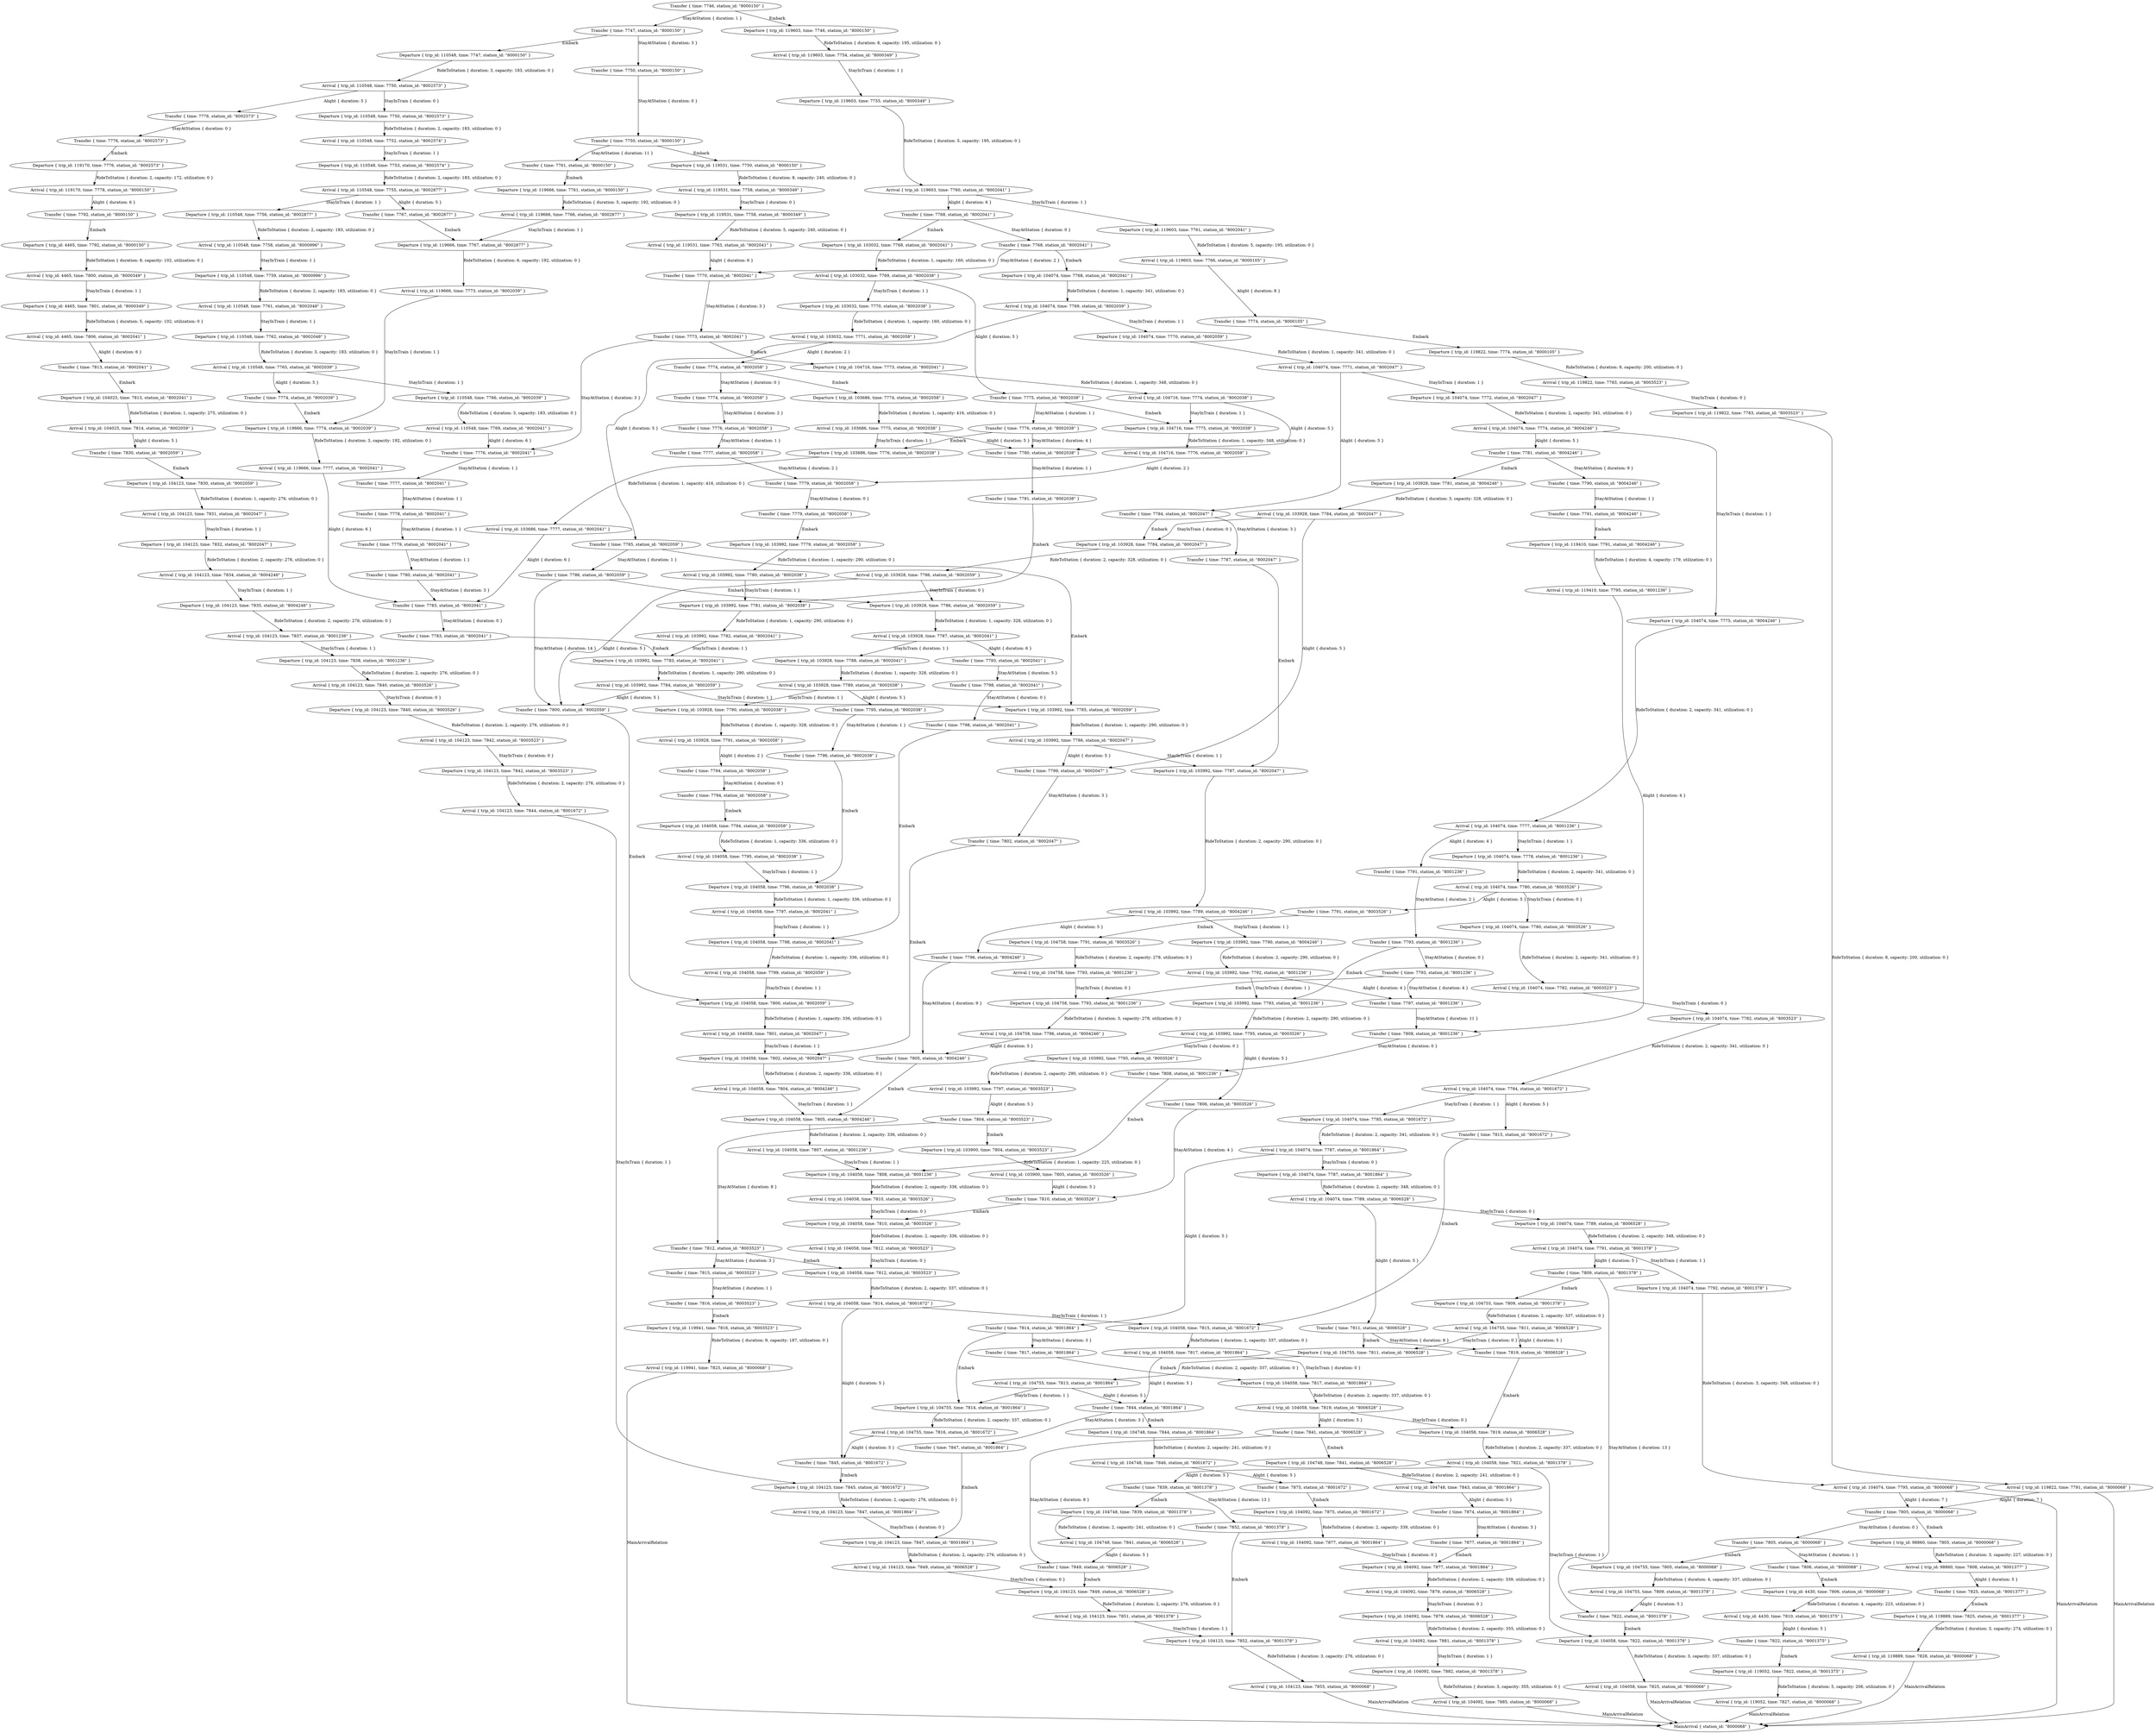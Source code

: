 digraph {
    0 [ label = "Arrival { trip_id: 104074, time: 7771, station_id: \"8002047\" }" ]
    1 [ label = "Departure { trip_id: 104074, time: 7770, station_id: \"8002059\" }" ]
    2 [ label = "Arrival { trip_id: 119531, time: 7763, station_id: \"8002041\" }" ]
    3 [ label = "Departure { trip_id: 119531, time: 7758, station_id: \"8000349\" }" ]
    4 [ label = "Arrival { trip_id: 103686, time: 7777, station_id: \"8002041\" }" ]
    5 [ label = "Departure { trip_id: 103686, time: 7776, station_id: \"8002038\" }" ]
    6 [ label = "Arrival { trip_id: 104074, time: 7769, station_id: \"8002059\" }" ]
    7 [ label = "Departure { trip_id: 104074, time: 7768, station_id: \"8002041\" }" ]
    8 [ label = "Arrival { trip_id: 103992, time: 7789, station_id: \"8004246\" }" ]
    9 [ label = "Departure { trip_id: 103992, time: 7787, station_id: \"8002047\" }" ]
    10 [ label = "Arrival { trip_id: 104074, time: 7777, station_id: \"8001236\" }" ]
    11 [ label = "Departure { trip_id: 104074, time: 7775, station_id: \"8004246\" }" ]
    12 [ label = "Arrival { trip_id: 119666, time: 7777, station_id: \"8002041\" }" ]
    13 [ label = "Departure { trip_id: 119666, time: 7774, station_id: \"8002039\" }" ]
    14 [ label = "Arrival { trip_id: 110548, time: 7750, station_id: \"8002573\" }" ]
    15 [ label = "Departure { trip_id: 110548, time: 7747, station_id: \"8000150\" }" ]
    16 [ label = "Arrival { trip_id: 104058, time: 7810, station_id: \"8003526\" }" ]
    17 [ label = "Departure { trip_id: 104058, time: 7808, station_id: \"8001236\" }" ]
    18 [ label = "Arrival { trip_id: 103928, time: 7787, station_id: \"8002041\" }" ]
    19 [ label = "Departure { trip_id: 103928, time: 7786, station_id: \"8002059\" }" ]
    20 [ label = "Arrival { trip_id: 103992, time: 7786, station_id: \"8002047\" }" ]
    21 [ label = "Departure { trip_id: 103992, time: 7785, station_id: \"8002059\" }" ]
    22 [ label = "Arrival { trip_id: 104758, time: 7793, station_id: \"8001236\" }" ]
    23 [ label = "Departure { trip_id: 104758, time: 7791, station_id: \"8003526\" }" ]
    24 [ label = "Arrival { trip_id: 119666, time: 7773, station_id: \"8002039\" }" ]
    25 [ label = "Departure { trip_id: 119666, time: 7767, station_id: \"8002877\" }" ]
    26 [ label = "Arrival { trip_id: 104074, time: 7784, station_id: \"8001672\" }" ]
    27 [ label = "Departure { trip_id: 104074, time: 7782, station_id: \"8003523\" }" ]
    28 [ label = "Arrival { trip_id: 104123, time: 7851, station_id: \"8001378\" }" ]
    29 [ label = "Departure { trip_id: 104123, time: 7849, station_id: \"8006528\" }" ]
    30 [ label = "Arrival { trip_id: 104058, time: 7799, station_id: \"8002059\" }" ]
    31 [ label = "Departure { trip_id: 104058, time: 7798, station_id: \"8002041\" }" ]
    32 [ label = "Arrival { trip_id: 104123, time: 7842, station_id: \"8003523\" }" ]
    33 [ label = "Departure { trip_id: 104123, time: 7840, station_id: \"8003526\" }" ]
    34 [ label = "Arrival { trip_id: 104123, time: 7844, station_id: \"8001672\" }" ]
    35 [ label = "Departure { trip_id: 104123, time: 7842, station_id: \"8003523\" }" ]
    36 [ label = "Arrival { trip_id: 104755, time: 7811, station_id: \"8006528\" }" ]
    37 [ label = "Departure { trip_id: 104755, time: 7809, station_id: \"8001378\" }" ]
    38 [ label = "Arrival { trip_id: 103928, time: 7789, station_id: \"8002038\" }" ]
    39 [ label = "Departure { trip_id: 103928, time: 7788, station_id: \"8002041\" }" ]
    40 [ label = "Arrival { trip_id: 104074, time: 7774, station_id: \"8004246\" }" ]
    41 [ label = "Departure { trip_id: 104074, time: 7772, station_id: \"8002047\" }" ]
    42 [ label = "Arrival { trip_id: 119666, time: 7766, station_id: \"8002877\" }" ]
    43 [ label = "Departure { trip_id: 119666, time: 7761, station_id: \"8000150\" }" ]
    44 [ label = "Arrival { trip_id: 104716, time: 7774, station_id: \"8002038\" }" ]
    45 [ label = "Departure { trip_id: 104716, time: 7773, station_id: \"8002041\" }" ]
    46 [ label = "Arrival { trip_id: 104058, time: 7795, station_id: \"8002038\" }" ]
    47 [ label = "Departure { trip_id: 104058, time: 7794, station_id: \"8002058\" }" ]
    48 [ label = "Arrival { trip_id: 104748, time: 7843, station_id: \"8001864\" }" ]
    49 [ label = "Departure { trip_id: 104748, time: 7841, station_id: \"8006528\" }" ]
    50 [ label = "Arrival { trip_id: 103928, time: 7784, station_id: \"8002047\" }" ]
    51 [ label = "Departure { trip_id: 103928, time: 7781, station_id: \"8004246\" }" ]
    52 [ label = "Arrival { trip_id: 104748, time: 7846, station_id: \"8001672\" }" ]
    53 [ label = "Departure { trip_id: 104748, time: 7844, station_id: \"8001864\" }" ]
    54 [ label = "Arrival { trip_id: 104123, time: 7834, station_id: \"8004246\" }" ]
    55 [ label = "Departure { trip_id: 104123, time: 7832, station_id: \"8002047\" }" ]
    56 [ label = "Arrival { trip_id: 103992, time: 7784, station_id: \"8002059\" }" ]
    57 [ label = "Departure { trip_id: 103992, time: 7783, station_id: \"8002041\" }" ]
    58 [ label = "Arrival { trip_id: 119889, time: 7828, station_id: \"8000068\" }" ]
    59 [ label = "Departure { trip_id: 119889, time: 7825, station_id: \"8001377\" }" ]
    60 [ label = "Arrival { trip_id: 104074, time: 7780, station_id: \"8003526\" }" ]
    61 [ label = "Departure { trip_id: 104074, time: 7778, station_id: \"8001236\" }" ]
    62 [ label = "Arrival { trip_id: 103992, time: 7782, station_id: \"8002041\" }" ]
    63 [ label = "Departure { trip_id: 103992, time: 7781, station_id: \"8002038\" }" ]
    64 [ label = "Arrival { trip_id: 104123, time: 7831, station_id: \"8002047\" }" ]
    65 [ label = "Departure { trip_id: 104123, time: 7830, station_id: \"8002059\" }" ]
    66 [ label = "Arrival { trip_id: 104058, time: 7812, station_id: \"8003523\" }" ]
    67 [ label = "Departure { trip_id: 104058, time: 7810, station_id: \"8003526\" }" ]
    68 [ label = "Arrival { trip_id: 104058, time: 7801, station_id: \"8002047\" }" ]
    69 [ label = "Departure { trip_id: 104058, time: 7800, station_id: \"8002059\" }" ]
    70 [ label = "Arrival { trip_id: 104074, time: 7787, station_id: \"8001864\" }" ]
    71 [ label = "Departure { trip_id: 104074, time: 7785, station_id: \"8001672\" }" ]
    72 [ label = "Arrival { trip_id: 104758, time: 7796, station_id: \"8004246\" }" ]
    73 [ label = "Departure { trip_id: 104758, time: 7793, station_id: \"8001236\" }" ]
    74 [ label = "Arrival { trip_id: 103900, time: 7805, station_id: \"8003526\" }" ]
    75 [ label = "Departure { trip_id: 103900, time: 7804, station_id: \"8003523\" }" ]
    76 [ label = "Arrival { trip_id: 4465, time: 7800, station_id: \"8000349\" }" ]
    77 [ label = "Departure { trip_id: 4465, time: 7792, station_id: \"8000150\" }" ]
    78 [ label = "Arrival { trip_id: 104755, time: 7809, station_id: \"8001378\" }" ]
    79 [ label = "Departure { trip_id: 104755, time: 7805, station_id: \"8000068\" }" ]
    80 [ label = "Arrival { trip_id: 104123, time: 7847, station_id: \"8001864\" }" ]
    81 [ label = "Departure { trip_id: 104123, time: 7845, station_id: \"8001672\" }" ]
    82 [ label = "Arrival { trip_id: 103032, time: 7771, station_id: \"8002058\" }" ]
    83 [ label = "Departure { trip_id: 103032, time: 7770, station_id: \"8002038\" }" ]
    84 [ label = "Arrival { trip_id: 104074, time: 7789, station_id: \"8006528\" }" ]
    85 [ label = "Departure { trip_id: 104074, time: 7787, station_id: \"8001864\" }" ]
    86 [ label = "Arrival { trip_id: 110548, time: 7769, station_id: \"8002041\" }" ]
    87 [ label = "Departure { trip_id: 110548, time: 7766, station_id: \"8002039\" }" ]
    88 [ label = "Arrival { trip_id: 104123, time: 7855, station_id: \"8000068\" }" ]
    89 [ label = "Departure { trip_id: 104123, time: 7852, station_id: \"8001378\" }" ]
    90 [ label = "Arrival { trip_id: 104058, time: 7821, station_id: \"8001378\" }" ]
    91 [ label = "Departure { trip_id: 104058, time: 7819, station_id: \"8006528\" }" ]
    92 [ label = "Arrival { trip_id: 4430, time: 7810, station_id: \"8001375\" }" ]
    93 [ label = "Departure { trip_id: 4430, time: 7806, station_id: \"8000068\" }" ]
    94 [ label = "Arrival { trip_id: 104123, time: 7837, station_id: \"8001236\" }" ]
    95 [ label = "Departure { trip_id: 104123, time: 7835, station_id: \"8004246\" }" ]
    96 [ label = "Arrival { trip_id: 110548, time: 7758, station_id: \"8000996\" }" ]
    97 [ label = "Departure { trip_id: 110548, time: 7756, station_id: \"8002877\" }" ]
    98 [ label = "Arrival { trip_id: 119941, time: 7825, station_id: \"8000068\" }" ]
    99 [ label = "Departure { trip_id: 119941, time: 7816, station_id: \"8003523\" }" ]
    100 [ label = "Arrival { trip_id: 119531, time: 7758, station_id: \"8000349\" }" ]
    101 [ label = "Departure { trip_id: 119531, time: 7750, station_id: \"8000150\" }" ]
    102 [ label = "Arrival { trip_id: 104058, time: 7825, station_id: \"8000068\" }" ]
    103 [ label = "Departure { trip_id: 104058, time: 7822, station_id: \"8001378\" }" ]
    104 [ label = "Arrival { trip_id: 104025, time: 7814, station_id: \"8002059\" }" ]
    105 [ label = "Departure { trip_id: 104025, time: 7813, station_id: \"8002041\" }" ]
    106 [ label = "Arrival { trip_id: 103928, time: 7791, station_id: \"8002058\" }" ]
    107 [ label = "Departure { trip_id: 103928, time: 7790, station_id: \"8002038\" }" ]
    108 [ label = "Arrival { trip_id: 119603, time: 7754, station_id: \"8000349\" }" ]
    109 [ label = "Departure { trip_id: 119603, time: 7746, station_id: \"8000150\" }" ]
    110 [ label = "Arrival { trip_id: 119410, time: 7795, station_id: \"8001236\" }" ]
    111 [ label = "Departure { trip_id: 119410, time: 7791, station_id: \"8004246\" }" ]
    112 [ label = "Arrival { trip_id: 98860, time: 7808, station_id: \"8001377\" }" ]
    113 [ label = "Departure { trip_id: 98860, time: 7805, station_id: \"8000068\" }" ]
    114 [ label = "Arrival { trip_id: 119822, time: 7791, station_id: \"8000068\" }" ]
    115 [ label = "Departure { trip_id: 119822, time: 7783, station_id: \"8003523\" }" ]
    116 [ label = "Arrival { trip_id: 104755, time: 7816, station_id: \"8001672\" }" ]
    117 [ label = "Departure { trip_id: 104755, time: 7814, station_id: \"8001864\" }" ]
    118 [ label = "Arrival { trip_id: 104058, time: 7807, station_id: \"8001236\" }" ]
    119 [ label = "Departure { trip_id: 104058, time: 7805, station_id: \"8004246\" }" ]
    120 [ label = "Arrival { trip_id: 103992, time: 7795, station_id: \"8003526\" }" ]
    121 [ label = "Departure { trip_id: 103992, time: 7793, station_id: \"8001236\" }" ]
    122 [ label = "Arrival { trip_id: 103992, time: 7792, station_id: \"8001236\" }" ]
    123 [ label = "Departure { trip_id: 103992, time: 7790, station_id: \"8004246\" }" ]
    124 [ label = "Arrival { trip_id: 103686, time: 7775, station_id: \"8002038\" }" ]
    125 [ label = "Departure { trip_id: 103686, time: 7774, station_id: \"8002058\" }" ]
    126 [ label = "Arrival { trip_id: 104074, time: 7795, station_id: \"8000068\" }" ]
    127 [ label = "Departure { trip_id: 104074, time: 7792, station_id: \"8001378\" }" ]
    128 [ label = "Arrival { trip_id: 119603, time: 7760, station_id: \"8002041\" }" ]
    129 [ label = "Departure { trip_id: 119603, time: 7755, station_id: \"8000349\" }" ]
    130 [ label = "Arrival { trip_id: 104123, time: 7849, station_id: \"8006528\" }" ]
    131 [ label = "Departure { trip_id: 104123, time: 7847, station_id: \"8001864\" }" ]
    132 [ label = "Arrival { trip_id: 103928, time: 7786, station_id: \"8002059\" }" ]
    133 [ label = "Departure { trip_id: 103928, time: 7784, station_id: \"8002047\" }" ]
    134 [ label = "Arrival { trip_id: 104074, time: 7791, station_id: \"8001378\" }" ]
    135 [ label = "Departure { trip_id: 104074, time: 7789, station_id: \"8006528\" }" ]
    136 [ label = "Arrival { trip_id: 110548, time: 7761, station_id: \"8002048\" }" ]
    137 [ label = "Departure { trip_id: 110548, time: 7759, station_id: \"8000996\" }" ]
    138 [ label = "Arrival { trip_id: 104092, time: 7879, station_id: \"8006528\" }" ]
    139 [ label = "Departure { trip_id: 104092, time: 7877, station_id: \"8001864\" }" ]
    140 [ label = "Arrival { trip_id: 110548, time: 7755, station_id: \"8002877\" }" ]
    141 [ label = "Departure { trip_id: 110548, time: 7753, station_id: \"8002574\" }" ]
    142 [ label = "Arrival { trip_id: 104123, time: 7840, station_id: \"8003526\" }" ]
    143 [ label = "Departure { trip_id: 104123, time: 7838, station_id: \"8001236\" }" ]
    144 [ label = "Arrival { trip_id: 104748, time: 7841, station_id: \"8006528\" }" ]
    145 [ label = "Departure { trip_id: 104748, time: 7839, station_id: \"8001378\" }" ]
    146 [ label = "Arrival { trip_id: 119052, time: 7827, station_id: \"8000068\" }" ]
    147 [ label = "Departure { trip_id: 119052, time: 7822, station_id: \"8001375\" }" ]
    148 [ label = "Arrival { trip_id: 119822, time: 7783, station_id: \"8003523\" }" ]
    149 [ label = "Departure { trip_id: 119822, time: 7774, station_id: \"8000105\" }" ]
    150 [ label = "Arrival { trip_id: 104092, time: 7885, station_id: \"8000068\" }" ]
    151 [ label = "Departure { trip_id: 104092, time: 7882, station_id: \"8001378\" }" ]
    152 [ label = "Arrival { trip_id: 104074, time: 7782, station_id: \"8003523\" }" ]
    153 [ label = "Departure { trip_id: 104074, time: 7780, station_id: \"8003526\" }" ]
    154 [ label = "Arrival { trip_id: 103992, time: 7797, station_id: \"8003523\" }" ]
    155 [ label = "Departure { trip_id: 103992, time: 7795, station_id: \"8003526\" }" ]
    156 [ label = "Arrival { trip_id: 104058, time: 7817, station_id: \"8001864\" }" ]
    157 [ label = "Departure { trip_id: 104058, time: 7815, station_id: \"8001672\" }" ]
    158 [ label = "Arrival { trip_id: 104755, time: 7813, station_id: \"8001864\" }" ]
    159 [ label = "Departure { trip_id: 104755, time: 7811, station_id: \"8006528\" }" ]
    160 [ label = "Arrival { trip_id: 104716, time: 7776, station_id: \"8002058\" }" ]
    161 [ label = "Departure { trip_id: 104716, time: 7775, station_id: \"8002038\" }" ]
    162 [ label = "Arrival { trip_id: 119170, time: 7778, station_id: \"8000150\" }" ]
    163 [ label = "Departure { trip_id: 119170, time: 7776, station_id: \"8002573\" }" ]
    164 [ label = "Arrival { trip_id: 104058, time: 7814, station_id: \"8001672\" }" ]
    165 [ label = "Departure { trip_id: 104058, time: 7812, station_id: \"8003523\" }" ]
    166 [ label = "Arrival { trip_id: 119603, time: 7766, station_id: \"8000105\" }" ]
    167 [ label = "Departure { trip_id: 119603, time: 7761, station_id: \"8002041\" }" ]
    168 [ label = "Arrival { trip_id: 104092, time: 7881, station_id: \"8001378\" }" ]
    169 [ label = "Departure { trip_id: 104092, time: 7879, station_id: \"8006528\" }" ]
    170 [ label = "Arrival { trip_id: 110548, time: 7752, station_id: \"8002574\" }" ]
    171 [ label = "Departure { trip_id: 110548, time: 7750, station_id: \"8002573\" }" ]
    172 [ label = "Arrival { trip_id: 104058, time: 7819, station_id: \"8006528\" }" ]
    173 [ label = "Departure { trip_id: 104058, time: 7817, station_id: \"8001864\" }" ]
    174 [ label = "Arrival { trip_id: 110548, time: 7765, station_id: \"8002039\" }" ]
    175 [ label = "Departure { trip_id: 110548, time: 7762, station_id: \"8002048\" }" ]
    176 [ label = "Arrival { trip_id: 103992, time: 7780, station_id: \"8002038\" }" ]
    177 [ label = "Departure { trip_id: 103992, time: 7779, station_id: \"8002058\" }" ]
    178 [ label = "Arrival { trip_id: 4465, time: 7806, station_id: \"8002041\" }" ]
    179 [ label = "Departure { trip_id: 4465, time: 7801, station_id: \"8000349\" }" ]
    180 [ label = "Arrival { trip_id: 104092, time: 7877, station_id: \"8001864\" }" ]
    181 [ label = "Departure { trip_id: 104092, time: 7875, station_id: \"8001672\" }" ]
    182 [ label = "Arrival { trip_id: 104058, time: 7797, station_id: \"8002041\" }" ]
    183 [ label = "Departure { trip_id: 104058, time: 7796, station_id: \"8002038\" }" ]
    184 [ label = "Arrival { trip_id: 104058, time: 7804, station_id: \"8004246\" }" ]
    185 [ label = "Departure { trip_id: 104058, time: 7802, station_id: \"8002047\" }" ]
    186 [ label = "Arrival { trip_id: 103032, time: 7769, station_id: \"8002038\" }" ]
    187 [ label = "Departure { trip_id: 103032, time: 7768, station_id: \"8002041\" }" ]
    188 [ label = "Transfer { time: 7805, station_id: \"8004246\" }" ]
    189 [ label = "Transfer { time: 7790, station_id: \"8004246\" }" ]
    190 [ label = "Transfer { time: 7796, station_id: \"8004246\" }" ]
    191 [ label = "Transfer { time: 7781, station_id: \"8004246\" }" ]
    192 [ label = "Transfer { time: 7791, station_id: \"8004246\" }" ]
    193 [ label = "Transfer { time: 7779, station_id: \"8002041\" }" ]
    194 [ label = "Transfer { time: 7768, station_id: \"8002041\" }" ]
    195 [ label = "Transfer { time: 7778, station_id: \"8002041\" }" ]
    196 [ label = "Transfer { time: 7798, station_id: \"8002041\" }" ]
    197 [ label = "Transfer { time: 7793, station_id: \"8002041\" }" ]
    198 [ label = "Transfer { time: 7768, station_id: \"8002041\" }" ]
    199 [ label = "Transfer { time: 7776, station_id: \"8002041\" }" ]
    200 [ label = "Transfer { time: 7780, station_id: \"8002041\" }" ]
    201 [ label = "Transfer { time: 7783, station_id: \"8002041\" }" ]
    202 [ label = "Transfer { time: 7777, station_id: \"8002041\" }" ]
    203 [ label = "Transfer { time: 7773, station_id: \"8002041\" }" ]
    204 [ label = "Transfer { time: 7770, station_id: \"8002041\" }" ]
    205 [ label = "Transfer { time: 7813, station_id: \"8002041\" }" ]
    206 [ label = "Transfer { time: 7783, station_id: \"8002041\" }" ]
    207 [ label = "Transfer { time: 7798, station_id: \"8002041\" }" ]
    208 [ label = "Transfer { time: 7794, station_id: \"8002058\" }" ]
    209 [ label = "Transfer { time: 7774, station_id: \"8002058\" }" ]
    210 [ label = "Transfer { time: 7777, station_id: \"8002058\" }" ]
    211 [ label = "Transfer { time: 7774, station_id: \"8002058\" }" ]
    212 [ label = "Transfer { time: 7776, station_id: \"8002058\" }" ]
    213 [ label = "Transfer { time: 7779, station_id: \"8002058\" }" ]
    214 [ label = "Transfer { time: 7794, station_id: \"8002058\" }" ]
    215 [ label = "Transfer { time: 7779, station_id: \"8002058\" }" ]
    216 [ label = "Transfer { time: 7877, station_id: \"8001864\" }" ]
    217 [ label = "Transfer { time: 7874, station_id: \"8001864\" }" ]
    218 [ label = "Transfer { time: 7817, station_id: \"8001864\" }" ]
    219 [ label = "Transfer { time: 7814, station_id: \"8001864\" }" ]
    220 [ label = "Transfer { time: 7847, station_id: \"8001864\" }" ]
    221 [ label = "Transfer { time: 7844, station_id: \"8001864\" }" ]
    222 [ label = "Transfer { time: 7793, station_id: \"8001236\" }" ]
    223 [ label = "Transfer { time: 7791, station_id: \"8001236\" }" ]
    224 [ label = "Transfer { time: 7808, station_id: \"8001236\" }" ]
    225 [ label = "Transfer { time: 7808, station_id: \"8001236\" }" ]
    226 [ label = "Transfer { time: 7793, station_id: \"8001236\" }" ]
    227 [ label = "Transfer { time: 7797, station_id: \"8001236\" }" ]
    228 [ label = "Transfer { time: 7822, station_id: \"8001375\" }" ]
    229 [ label = "Transfer { time: 7796, station_id: \"8002038\" }" ]
    230 [ label = "Transfer { time: 7781, station_id: \"8002038\" }" ]
    231 [ label = "Transfer { time: 7795, station_id: \"8002038\" }" ]
    232 [ label = "Transfer { time: 7780, station_id: \"8002038\" }" ]
    233 [ label = "Transfer { time: 7775, station_id: \"8002038\" }" ]
    234 [ label = "Transfer { time: 7776, station_id: \"8002038\" }" ]
    235 [ label = "Transfer { time: 7776, station_id: \"8002573\" }" ]
    236 [ label = "Transfer { time: 7776, station_id: \"8002573\" }" ]
    237 [ label = "Transfer { time: 7799, station_id: \"8002047\" }" ]
    238 [ label = "Transfer { time: 7802, station_id: \"8002047\" }" ]
    239 [ label = "Transfer { time: 7784, station_id: \"8002047\" }" ]
    240 [ label = "Transfer { time: 7787, station_id: \"8002047\" }" ]
    241 [ label = "Transfer { time: 7774, station_id: \"8000105\" }" ]
    242 [ label = "Transfer { time: 7819, station_id: \"8006528\" }" ]
    243 [ label = "Transfer { time: 7811, station_id: \"8006528\" }" ]
    244 [ label = "Transfer { time: 7841, station_id: \"8006528\" }" ]
    245 [ label = "Transfer { time: 7849, station_id: \"8006528\" }" ]
    246 [ label = "Transfer { time: 7767, station_id: \"8002877\" }" ]
    247 [ label = "Transfer { time: 7815, station_id: \"8001672\" }" ]
    248 [ label = "Transfer { time: 7845, station_id: \"8001672\" }" ]
    249 [ label = "Transfer { time: 7875, station_id: \"8001672\" }" ]
    250 [ label = "Transfer { time: 7786, station_id: \"8002059\" }" ]
    251 [ label = "Transfer { time: 7800, station_id: \"8002059\" }" ]
    252 [ label = "Transfer { time: 7785, station_id: \"8002059\" }" ]
    253 [ label = "Transfer { time: 7830, station_id: \"8002059\" }" ]
    254 [ label = "Transfer { time: 7810, station_id: \"8003526\" }" ]
    255 [ label = "Transfer { time: 7791, station_id: \"8003526\" }" ]
    256 [ label = "Transfer { time: 7806, station_id: \"8003526\" }" ]
    257 [ label = "Transfer { time: 7774, station_id: \"8002039\" }" ]
    258 [ label = "Transfer { time: 7812, station_id: \"8003523\" }" ]
    259 [ label = "Transfer { time: 7804, station_id: \"8003523\" }" ]
    260 [ label = "Transfer { time: 7816, station_id: \"8003523\" }" ]
    261 [ label = "Transfer { time: 7815, station_id: \"8003523\" }" ]
    262 [ label = "Transfer { time: 7792, station_id: \"8000150\" }" ]
    263 [ label = "Transfer { time: 7750, station_id: \"8000150\" }" ]
    264 [ label = "Transfer { time: 7761, station_id: \"8000150\" }" ]
    265 [ label = "Transfer { time: 7750, station_id: \"8000150\" }" ]
    266 [ label = "Transfer { time: 7746, station_id: \"8000150\" }" ]
    267 [ label = "Transfer { time: 7747, station_id: \"8000150\" }" ]
    268 [ label = "MainArrival { station_id: \"8000068\" }" ]
    269 [ label = "Transfer { time: 7805, station_id: \"8000068\" }" ]
    270 [ label = "Transfer { time: 7806, station_id: \"8000068\" }" ]
    271 [ label = "Transfer { time: 7805, station_id: \"8000068\" }" ]
    272 [ label = "Transfer { time: 7852, station_id: \"8001378\" }" ]
    273 [ label = "Transfer { time: 7822, station_id: \"8001378\" }" ]
    274 [ label = "Transfer { time: 7809, station_id: \"8001378\" }" ]
    275 [ label = "Transfer { time: 7839, station_id: \"8001378\" }" ]
    276 [ label = "Transfer { time: 7825, station_id: \"8001377\" }" ]
    1 -> 0 [ label = "RideToStation { duration: 1, capacity: 341, utilization: 0 }" ]
    3 -> 2 [ label = "RideToStation { duration: 5, capacity: 240, utilization: 0 }" ]
    5 -> 4 [ label = "RideToStation { duration: 1, capacity: 416, utilization: 0 }" ]
    7 -> 6 [ label = "RideToStation { duration: 1, capacity: 341, utilization: 0 }" ]
    9 -> 8 [ label = "RideToStation { duration: 2, capacity: 290, utilization: 0 }" ]
    11 -> 10 [ label = "RideToStation { duration: 2, capacity: 341, utilization: 0 }" ]
    13 -> 12 [ label = "RideToStation { duration: 3, capacity: 192, utilization: 0 }" ]
    15 -> 14 [ label = "RideToStation { duration: 3, capacity: 183, utilization: 0 }" ]
    17 -> 16 [ label = "RideToStation { duration: 2, capacity: 336, utilization: 0 }" ]
    19 -> 18 [ label = "RideToStation { duration: 1, capacity: 328, utilization: 0 }" ]
    21 -> 20 [ label = "RideToStation { duration: 1, capacity: 290, utilization: 0 }" ]
    23 -> 22 [ label = "RideToStation { duration: 2, capacity: 278, utilization: 0 }" ]
    25 -> 24 [ label = "RideToStation { duration: 6, capacity: 192, utilization: 0 }" ]
    27 -> 26 [ label = "RideToStation { duration: 2, capacity: 341, utilization: 0 }" ]
    29 -> 28 [ label = "RideToStation { duration: 2, capacity: 276, utilization: 0 }" ]
    31 -> 30 [ label = "RideToStation { duration: 1, capacity: 336, utilization: 0 }" ]
    33 -> 32 [ label = "RideToStation { duration: 2, capacity: 276, utilization: 0 }" ]
    35 -> 34 [ label = "RideToStation { duration: 2, capacity: 276, utilization: 0 }" ]
    37 -> 36 [ label = "RideToStation { duration: 2, capacity: 337, utilization: 0 }" ]
    39 -> 38 [ label = "RideToStation { duration: 1, capacity: 328, utilization: 0 }" ]
    41 -> 40 [ label = "RideToStation { duration: 2, capacity: 341, utilization: 0 }" ]
    43 -> 42 [ label = "RideToStation { duration: 5, capacity: 192, utilization: 0 }" ]
    45 -> 44 [ label = "RideToStation { duration: 1, capacity: 348, utilization: 0 }" ]
    47 -> 46 [ label = "RideToStation { duration: 1, capacity: 336, utilization: 0 }" ]
    49 -> 48 [ label = "RideToStation { duration: 2, capacity: 241, utilization: 0 }" ]
    51 -> 50 [ label = "RideToStation { duration: 3, capacity: 328, utilization: 0 }" ]
    53 -> 52 [ label = "RideToStation { duration: 2, capacity: 241, utilization: 0 }" ]
    55 -> 54 [ label = "RideToStation { duration: 2, capacity: 276, utilization: 0 }" ]
    57 -> 56 [ label = "RideToStation { duration: 1, capacity: 290, utilization: 0 }" ]
    59 -> 58 [ label = "RideToStation { duration: 3, capacity: 274, utilization: 0 }" ]
    61 -> 60 [ label = "RideToStation { duration: 2, capacity: 341, utilization: 0 }" ]
    63 -> 62 [ label = "RideToStation { duration: 1, capacity: 290, utilization: 0 }" ]
    65 -> 64 [ label = "RideToStation { duration: 1, capacity: 276, utilization: 0 }" ]
    67 -> 66 [ label = "RideToStation { duration: 2, capacity: 336, utilization: 0 }" ]
    69 -> 68 [ label = "RideToStation { duration: 1, capacity: 336, utilization: 0 }" ]
    71 -> 70 [ label = "RideToStation { duration: 2, capacity: 341, utilization: 0 }" ]
    73 -> 72 [ label = "RideToStation { duration: 3, capacity: 278, utilization: 0 }" ]
    75 -> 74 [ label = "RideToStation { duration: 1, capacity: 225, utilization: 0 }" ]
    77 -> 76 [ label = "RideToStation { duration: 8, capacity: 102, utilization: 0 }" ]
    79 -> 78 [ label = "RideToStation { duration: 4, capacity: 337, utilization: 0 }" ]
    81 -> 80 [ label = "RideToStation { duration: 2, capacity: 276, utilization: 0 }" ]
    83 -> 82 [ label = "RideToStation { duration: 1, capacity: 160, utilization: 0 }" ]
    85 -> 84 [ label = "RideToStation { duration: 2, capacity: 348, utilization: 0 }" ]
    87 -> 86 [ label = "RideToStation { duration: 3, capacity: 183, utilization: 0 }" ]
    89 -> 88 [ label = "RideToStation { duration: 3, capacity: 276, utilization: 0 }" ]
    91 -> 90 [ label = "RideToStation { duration: 2, capacity: 337, utilization: 0 }" ]
    93 -> 92 [ label = "RideToStation { duration: 4, capacity: 223, utilization: 0 }" ]
    95 -> 94 [ label = "RideToStation { duration: 2, capacity: 276, utilization: 0 }" ]
    97 -> 96 [ label = "RideToStation { duration: 2, capacity: 183, utilization: 0 }" ]
    99 -> 98 [ label = "RideToStation { duration: 9, capacity: 187, utilization: 0 }" ]
    101 -> 100 [ label = "RideToStation { duration: 8, capacity: 240, utilization: 0 }" ]
    103 -> 102 [ label = "RideToStation { duration: 3, capacity: 337, utilization: 0 }" ]
    105 -> 104 [ label = "RideToStation { duration: 1, capacity: 275, utilization: 0 }" ]
    107 -> 106 [ label = "RideToStation { duration: 1, capacity: 328, utilization: 0 }" ]
    109 -> 108 [ label = "RideToStation { duration: 8, capacity: 195, utilization: 0 }" ]
    111 -> 110 [ label = "RideToStation { duration: 4, capacity: 179, utilization: 0 }" ]
    113 -> 112 [ label = "RideToStation { duration: 3, capacity: 227, utilization: 0 }" ]
    115 -> 114 [ label = "RideToStation { duration: 8, capacity: 200, utilization: 0 }" ]
    117 -> 116 [ label = "RideToStation { duration: 2, capacity: 337, utilization: 0 }" ]
    119 -> 118 [ label = "RideToStation { duration: 2, capacity: 336, utilization: 0 }" ]
    121 -> 120 [ label = "RideToStation { duration: 2, capacity: 290, utilization: 0 }" ]
    123 -> 122 [ label = "RideToStation { duration: 2, capacity: 290, utilization: 0 }" ]
    125 -> 124 [ label = "RideToStation { duration: 1, capacity: 416, utilization: 0 }" ]
    127 -> 126 [ label = "RideToStation { duration: 3, capacity: 348, utilization: 0 }" ]
    129 -> 128 [ label = "RideToStation { duration: 5, capacity: 195, utilization: 0 }" ]
    131 -> 130 [ label = "RideToStation { duration: 2, capacity: 276, utilization: 0 }" ]
    133 -> 132 [ label = "RideToStation { duration: 2, capacity: 328, utilization: 0 }" ]
    135 -> 134 [ label = "RideToStation { duration: 2, capacity: 348, utilization: 0 }" ]
    137 -> 136 [ label = "RideToStation { duration: 2, capacity: 183, utilization: 0 }" ]
    139 -> 138 [ label = "RideToStation { duration: 2, capacity: 339, utilization: 0 }" ]
    141 -> 140 [ label = "RideToStation { duration: 2, capacity: 183, utilization: 0 }" ]
    143 -> 142 [ label = "RideToStation { duration: 2, capacity: 276, utilization: 0 }" ]
    145 -> 144 [ label = "RideToStation { duration: 2, capacity: 241, utilization: 0 }" ]
    147 -> 146 [ label = "RideToStation { duration: 5, capacity: 206, utilization: 0 }" ]
    149 -> 148 [ label = "RideToStation { duration: 9, capacity: 200, utilization: 0 }" ]
    151 -> 150 [ label = "RideToStation { duration: 3, capacity: 355, utilization: 0 }" ]
    153 -> 152 [ label = "RideToStation { duration: 2, capacity: 341, utilization: 0 }" ]
    155 -> 154 [ label = "RideToStation { duration: 2, capacity: 290, utilization: 0 }" ]
    157 -> 156 [ label = "RideToStation { duration: 2, capacity: 337, utilization: 0 }" ]
    159 -> 158 [ label = "RideToStation { duration: 2, capacity: 337, utilization: 0 }" ]
    161 -> 160 [ label = "RideToStation { duration: 1, capacity: 348, utilization: 0 }" ]
    163 -> 162 [ label = "RideToStation { duration: 2, capacity: 172, utilization: 0 }" ]
    165 -> 164 [ label = "RideToStation { duration: 2, capacity: 337, utilization: 0 }" ]
    167 -> 166 [ label = "RideToStation { duration: 5, capacity: 195, utilization: 0 }" ]
    169 -> 168 [ label = "RideToStation { duration: 2, capacity: 355, utilization: 0 }" ]
    171 -> 170 [ label = "RideToStation { duration: 2, capacity: 183, utilization: 0 }" ]
    173 -> 172 [ label = "RideToStation { duration: 2, capacity: 337, utilization: 0 }" ]
    175 -> 174 [ label = "RideToStation { duration: 3, capacity: 183, utilization: 0 }" ]
    177 -> 176 [ label = "RideToStation { duration: 1, capacity: 290, utilization: 0 }" ]
    179 -> 178 [ label = "RideToStation { duration: 5, capacity: 102, utilization: 0 }" ]
    181 -> 180 [ label = "RideToStation { duration: 2, capacity: 339, utilization: 0 }" ]
    183 -> 182 [ label = "RideToStation { duration: 1, capacity: 336, utilization: 0 }" ]
    185 -> 184 [ label = "RideToStation { duration: 2, capacity: 336, utilization: 0 }" ]
    187 -> 186 [ label = "RideToStation { duration: 1, capacity: 160, utilization: 0 }" ]
    40 -> 11 [ label = "StayInTrain { duration: 1 }" ]
    188 -> 119 [ label = "Embark" ]
    184 -> 119 [ label = "StayInTrain { duration: 1 }" ]
    8 -> 123 [ label = "StayInTrain { duration: 1 }" ]
    191 -> 51 [ label = "Embark" ]
    54 -> 95 [ label = "StayInTrain { duration: 1 }" ]
    192 -> 111 [ label = "Embark" ]
    191 -> 189 [ label = "StayAtStation { duration: 9 }" ]
    189 -> 192 [ label = "StayAtStation { duration: 1 }" ]
    190 -> 188 [ label = "StayAtStation { duration: 9 }" ]
    72 -> 188 [ label = "Alight { duration: 5 }" ]
    8 -> 190 [ label = "Alight { duration: 5 }" ]
    40 -> 191 [ label = "Alight { duration: 5 }" ]
    18 -> 39 [ label = "StayInTrain { duration: 1 }" ]
    194 -> 7 [ label = "Embark" ]
    196 -> 31 [ label = "Embark" ]
    182 -> 31 [ label = "StayInTrain { duration: 1 }" ]
    198 -> 187 [ label = "Embark" ]
    201 -> 57 [ label = "Embark" ]
    62 -> 57 [ label = "StayInTrain { duration: 1 }" ]
    128 -> 167 [ label = "StayInTrain { duration: 1 }" ]
    203 -> 45 [ label = "Embark" ]
    205 -> 105 [ label = "Embark" ]
    198 -> 194 [ label = "StayAtStation { duration: 0 }" ]
    194 -> 204 [ label = "StayAtStation { duration: 2 }" ]
    204 -> 203 [ label = "StayAtStation { duration: 3 }" ]
    203 -> 199 [ label = "StayAtStation { duration: 3 }" ]
    199 -> 202 [ label = "StayAtStation { duration: 1 }" ]
    202 -> 195 [ label = "StayAtStation { duration: 1 }" ]
    195 -> 193 [ label = "StayAtStation { duration: 1 }" ]
    193 -> 200 [ label = "StayAtStation { duration: 1 }" ]
    200 -> 206 [ label = "StayAtStation { duration: 3 }" ]
    206 -> 201 [ label = "StayAtStation { duration: 0 }" ]
    197 -> 207 [ label = "StayAtStation { duration: 5 }" ]
    207 -> 196 [ label = "StayAtStation { duration: 0 }" ]
    12 -> 206 [ label = "Alight { duration: 6 }" ]
    86 -> 199 [ label = "Alight { duration: 6 }" ]
    4 -> 206 [ label = "Alight { duration: 6 }" ]
    178 -> 205 [ label = "Alight { duration: 6 }" ]
    18 -> 197 [ label = "Alight { duration: 6 }" ]
    128 -> 198 [ label = "Alight { duration: 6 }" ]
    2 -> 204 [ label = "Alight { duration: 6 }" ]
    208 -> 47 [ label = "Embark" ]
    211 -> 125 [ label = "Embark" ]
    213 -> 177 [ label = "Embark" ]
    211 -> 209 [ label = "StayAtStation { duration: 0 }" ]
    209 -> 212 [ label = "StayAtStation { duration: 2 }" ]
    212 -> 210 [ label = "StayAtStation { duration: 1 }" ]
    210 -> 215 [ label = "StayAtStation { duration: 2 }" ]
    215 -> 213 [ label = "StayAtStation { duration: 0 }" ]
    214 -> 208 [ label = "StayAtStation { duration: 0 }" ]
    106 -> 214 [ label = "Alight { duration: 2 }" ]
    82 -> 211 [ label = "Alight { duration: 2 }" ]
    160 -> 215 [ label = "Alight { duration: 2 }" ]
    216 -> 139 [ label = "Embark" ]
    180 -> 139 [ label = "StayInTrain { duration: 0 }" ]
    218 -> 173 [ label = "Embark" ]
    156 -> 173 [ label = "StayInTrain { duration: 0 }" ]
    219 -> 117 [ label = "Embark" ]
    158 -> 117 [ label = "StayInTrain { duration: 1 }" ]
    70 -> 85 [ label = "StayInTrain { duration: 0 }" ]
    220 -> 131 [ label = "Embark" ]
    80 -> 131 [ label = "StayInTrain { duration: 0 }" ]
    221 -> 53 [ label = "Embark" ]
    219 -> 218 [ label = "StayAtStation { duration: 3 }" ]
    221 -> 220 [ label = "StayAtStation { duration: 3 }" ]
    217 -> 216 [ label = "StayAtStation { duration: 3 }" ]
    48 -> 217 [ label = "Alight { duration: 5 }" ]
    158 -> 221 [ label = "Alight { duration: 5 }" ]
    70 -> 219 [ label = "Alight { duration: 5 }" ]
    156 -> 221 [ label = "Alight { duration: 5 }" ]
    222 -> 73 [ label = "Embark" ]
    22 -> 73 [ label = "StayInTrain { duration: 0 }" ]
    224 -> 17 [ label = "Embark" ]
    118 -> 17 [ label = "StayInTrain { duration: 1 }" ]
    94 -> 143 [ label = "StayInTrain { duration: 1 }" ]
    10 -> 61 [ label = "StayInTrain { duration: 1 }" ]
    226 -> 121 [ label = "Embark" ]
    122 -> 121 [ label = "StayInTrain { duration: 1 }" ]
    223 -> 226 [ label = "StayAtStation { duration: 2 }" ]
    226 -> 222 [ label = "StayAtStation { duration: 0 }" ]
    222 -> 227 [ label = "StayAtStation { duration: 4 }" ]
    227 -> 225 [ label = "StayAtStation { duration: 11 }" ]
    225 -> 224 [ label = "StayAtStation { duration: 0 }" ]
    10 -> 223 [ label = "Alight { duration: 4 }" ]
    122 -> 227 [ label = "Alight { duration: 4 }" ]
    110 -> 225 [ label = "Alight { duration: 4 }" ]
    96 -> 137 [ label = "StayInTrain { duration: 1 }" ]
    170 -> 141 [ label = "StayInTrain { duration: 1 }" ]
    228 -> 147 [ label = "Embark" ]
    92 -> 228 [ label = "Alight { duration: 5 }" ]
    229 -> 183 [ label = "Embark" ]
    46 -> 183 [ label = "StayInTrain { duration: 1 }" ]
    230 -> 63 [ label = "Embark" ]
    176 -> 63 [ label = "StayInTrain { duration: 1 }" ]
    233 -> 161 [ label = "Embark" ]
    44 -> 161 [ label = "StayInTrain { duration: 1 }" ]
    234 -> 5 [ label = "Embark" ]
    124 -> 5 [ label = "StayInTrain { duration: 1 }" ]
    38 -> 107 [ label = "StayInTrain { duration: 1 }" ]
    186 -> 83 [ label = "StayInTrain { duration: 1 }" ]
    233 -> 234 [ label = "StayAtStation { duration: 1 }" ]
    234 -> 232 [ label = "StayAtStation { duration: 4 }" ]
    232 -> 230 [ label = "StayAtStation { duration: 1 }" ]
    231 -> 229 [ label = "StayAtStation { duration: 1 }" ]
    186 -> 233 [ label = "Alight { duration: 5 }" ]
    124 -> 232 [ label = "Alight { duration: 5 }" ]
    44 -> 232 [ label = "Alight { duration: 5 }" ]
    38 -> 231 [ label = "Alight { duration: 5 }" ]
    14 -> 171 [ label = "StayInTrain { duration: 0 }" ]
    235 -> 163 [ label = "Embark" ]
    236 -> 235 [ label = "StayAtStation { duration: 0 }" ]
    14 -> 236 [ label = "Alight { duration: 5 }" ]
    0 -> 41 [ label = "StayInTrain { duration: 1 }" ]
    238 -> 185 [ label = "Embark" ]
    68 -> 185 [ label = "StayInTrain { duration: 1 }" ]
    239 -> 133 [ label = "Embark" ]
    50 -> 133 [ label = "StayInTrain { duration: 0 }" ]
    240 -> 9 [ label = "Embark" ]
    20 -> 9 [ label = "StayInTrain { duration: 1 }" ]
    64 -> 55 [ label = "StayInTrain { duration: 1 }" ]
    239 -> 240 [ label = "StayAtStation { duration: 3 }" ]
    237 -> 238 [ label = "StayAtStation { duration: 3 }" ]
    20 -> 237 [ label = "Alight { duration: 5 }" ]
    50 -> 237 [ label = "Alight { duration: 5 }" ]
    0 -> 239 [ label = "Alight { duration: 5 }" ]
    241 -> 149 [ label = "Embark" ]
    166 -> 241 [ label = "Alight { duration: 8 }" ]
    242 -> 91 [ label = "Embark" ]
    172 -> 91 [ label = "StayInTrain { duration: 0 }" ]
    243 -> 159 [ label = "Embark" ]
    36 -> 159 [ label = "StayInTrain { duration: 0 }" ]
    244 -> 49 [ label = "Embark" ]
    245 -> 29 [ label = "Embark" ]
    130 -> 29 [ label = "StayInTrain { duration: 0 }" ]
    138 -> 169 [ label = "StayInTrain { duration: 0 }" ]
    84 -> 135 [ label = "StayInTrain { duration: 0 }" ]
    243 -> 242 [ label = "StayAtStation { duration: 8 }" ]
    244 -> 245 [ label = "StayAtStation { duration: 8 }" ]
    36 -> 242 [ label = "Alight { duration: 5 }" ]
    172 -> 244 [ label = "Alight { duration: 5 }" ]
    144 -> 245 [ label = "Alight { duration: 5 }" ]
    84 -> 243 [ label = "Alight { duration: 5 }" ]
    246 -> 25 [ label = "Embark" ]
    42 -> 25 [ label = "StayInTrain { duration: 1 }" ]
    140 -> 97 [ label = "StayInTrain { duration: 1 }" ]
    140 -> 246 [ label = "Alight { duration: 5 }" ]
    26 -> 71 [ label = "StayInTrain { duration: 1 }" ]
    247 -> 157 [ label = "Embark" ]
    164 -> 157 [ label = "StayInTrain { duration: 1 }" ]
    248 -> 81 [ label = "Embark" ]
    34 -> 81 [ label = "StayInTrain { duration: 1 }" ]
    249 -> 181 [ label = "Embark" ]
    26 -> 247 [ label = "Alight { duration: 5 }" ]
    116 -> 248 [ label = "Alight { duration: 5 }" ]
    164 -> 248 [ label = "Alight { duration: 5 }" ]
    52 -> 249 [ label = "Alight { duration: 5 }" ]
    108 -> 129 [ label = "StayInTrain { duration: 1 }" ]
    76 -> 179 [ label = "StayInTrain { duration: 1 }" ]
    100 -> 3 [ label = "StayInTrain { duration: 0 }" ]
    250 -> 19 [ label = "Embark" ]
    132 -> 19 [ label = "StayInTrain { duration: 0 }" ]
    251 -> 69 [ label = "Embark" ]
    30 -> 69 [ label = "StayInTrain { duration: 1 }" ]
    6 -> 1 [ label = "StayInTrain { duration: 1 }" ]
    252 -> 21 [ label = "Embark" ]
    56 -> 21 [ label = "StayInTrain { duration: 1 }" ]
    253 -> 65 [ label = "Embark" ]
    252 -> 250 [ label = "StayAtStation { duration: 1 }" ]
    250 -> 251 [ label = "StayAtStation { duration: 14 }" ]
    132 -> 251 [ label = "Alight { duration: 5 }" ]
    104 -> 253 [ label = "Alight { duration: 5 }" ]
    6 -> 252 [ label = "Alight { duration: 5 }" ]
    56 -> 251 [ label = "Alight { duration: 5 }" ]
    60 -> 153 [ label = "StayInTrain { duration: 0 }" ]
    142 -> 33 [ label = "StayInTrain { duration: 0 }" ]
    254 -> 67 [ label = "Embark" ]
    16 -> 67 [ label = "StayInTrain { duration: 0 }" ]
    255 -> 23 [ label = "Embark" ]
    120 -> 155 [ label = "StayInTrain { duration: 0 }" ]
    256 -> 254 [ label = "StayAtStation { duration: 4 }" ]
    60 -> 255 [ label = "Alight { duration: 5 }" ]
    74 -> 254 [ label = "Alight { duration: 5 }" ]
    120 -> 256 [ label = "Alight { duration: 5 }" ]
    174 -> 87 [ label = "StayInTrain { duration: 1 }" ]
    257 -> 13 [ label = "Embark" ]
    24 -> 13 [ label = "StayInTrain { duration: 1 }" ]
    174 -> 257 [ label = "Alight { duration: 5 }" ]
    258 -> 165 [ label = "Embark" ]
    66 -> 165 [ label = "StayInTrain { duration: 0 }" ]
    32 -> 35 [ label = "StayInTrain { duration: 0 }" ]
    152 -> 27 [ label = "StayInTrain { duration: 0 }" ]
    259 -> 75 [ label = "Embark" ]
    260 -> 99 [ label = "Embark" ]
    148 -> 115 [ label = "StayInTrain { duration: 0 }" ]
    259 -> 258 [ label = "StayAtStation { duration: 8 }" ]
    258 -> 261 [ label = "StayAtStation { duration: 3 }" ]
    261 -> 260 [ label = "StayAtStation { duration: 1 }" ]
    154 -> 259 [ label = "Alight { duration: 5 }" ]
    262 -> 77 [ label = "Embark" ]
    263 -> 101 [ label = "Embark" ]
    264 -> 43 [ label = "Embark" ]
    266 -> 109 [ label = "Embark" ]
    267 -> 15 [ label = "Embark" ]
    266 -> 267 [ label = "StayAtStation { duration: 1 }" ]
    267 -> 265 [ label = "StayAtStation { duration: 3 }" ]
    265 -> 263 [ label = "StayAtStation { duration: 0 }" ]
    263 -> 264 [ label = "StayAtStation { duration: 11 }" ]
    162 -> 262 [ label = "Alight { duration: 6 }" ]
    269 -> 113 [ label = "Embark" ]
    270 -> 93 [ label = "Embark" ]
    271 -> 79 [ label = "Embark" ]
    269 -> 271 [ label = "StayAtStation { duration: 0 }" ]
    271 -> 270 [ label = "StayAtStation { duration: 1 }" ]
    98 -> 268 [ label = "MainArrivalRelation" ]
    58 -> 268 [ label = "MainArrivalRelation" ]
    102 -> 268 [ label = "MainArrivalRelation" ]
    88 -> 268 [ label = "MainArrivalRelation" ]
    126 -> 268 [ label = "MainArrivalRelation" ]
    126 -> 269 [ label = "Alight { duration: 7 }" ]
    114 -> 268 [ label = "MainArrivalRelation" ]
    114 -> 269 [ label = "Alight { duration: 7 }" ]
    146 -> 268 [ label = "MainArrivalRelation" ]
    150 -> 268 [ label = "MainArrivalRelation" ]
    272 -> 89 [ label = "Embark" ]
    28 -> 89 [ label = "StayInTrain { duration: 1 }" ]
    134 -> 127 [ label = "StayInTrain { duration: 1 }" ]
    273 -> 103 [ label = "Embark" ]
    90 -> 103 [ label = "StayInTrain { duration: 1 }" ]
    168 -> 151 [ label = "StayInTrain { duration: 1 }" ]
    274 -> 37 [ label = "Embark" ]
    275 -> 145 [ label = "Embark" ]
    274 -> 273 [ label = "StayAtStation { duration: 13 }" ]
    275 -> 272 [ label = "StayAtStation { duration: 13 }" ]
    134 -> 274 [ label = "Alight { duration: 5 }" ]
    78 -> 273 [ label = "Alight { duration: 5 }" ]
    90 -> 275 [ label = "Alight { duration: 5 }" ]
    276 -> 59 [ label = "Embark" ]
    112 -> 276 [ label = "Alight { duration: 5 }" ]
    136 -> 175 [ label = "StayInTrain { duration: 1 }" ]
}
